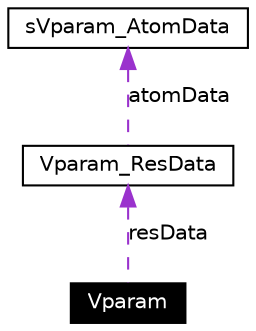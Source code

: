 digraph inheritance
{
  Node89 [shape="box",label="Vparam",fontsize=10,height=0.2,width=0.4,fontname="Helvetica",color="black",style="filled" fontcolor="white"];
  Node90 -> Node89 [dir=back,color="darkorchid3",fontsize=10,style="dashed",label="resData",fontname="Helvetica"];
  Node90 [shape="box",label="Vparam_ResData",fontsize=10,height=0.2,width=0.4,fontname="Helvetica",color="black",URL="$structVparam__ResData.html"];
  Node91 -> Node90 [dir=back,color="darkorchid3",fontsize=10,style="dashed",label="atomData",fontname="Helvetica"];
  Node91 [shape="box",label="sVparam_AtomData",fontsize=10,height=0.2,width=0.4,fontname="Helvetica",color="black",URL="$structsVparam__AtomData.html"];
}
